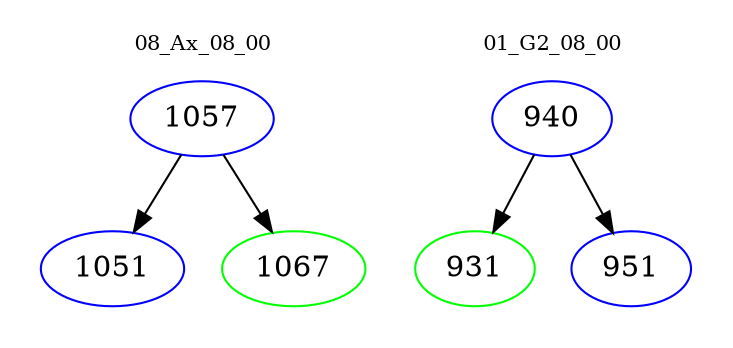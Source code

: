 digraph{
subgraph cluster_0 {
color = white
label = "08_Ax_08_00";
fontsize=10;
T0_1057 [label="1057", color="blue"]
T0_1057 -> T0_1051 [color="black"]
T0_1051 [label="1051", color="blue"]
T0_1057 -> T0_1067 [color="black"]
T0_1067 [label="1067", color="green"]
}
subgraph cluster_1 {
color = white
label = "01_G2_08_00";
fontsize=10;
T1_940 [label="940", color="blue"]
T1_940 -> T1_931 [color="black"]
T1_931 [label="931", color="green"]
T1_940 -> T1_951 [color="black"]
T1_951 [label="951", color="blue"]
}
}

